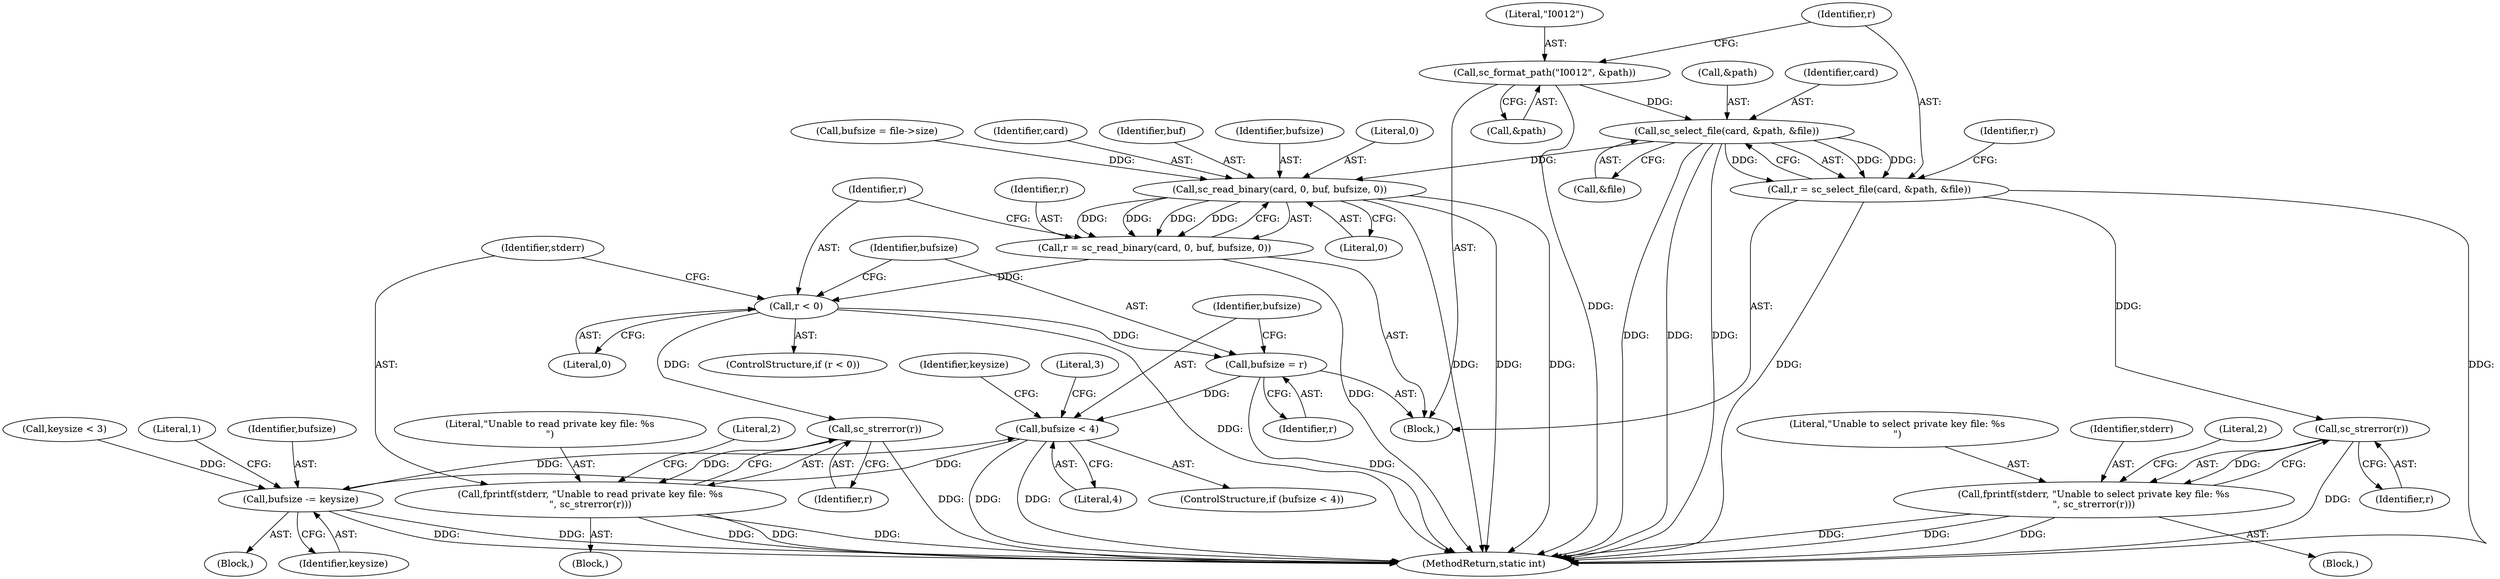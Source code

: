 digraph "0_OpenSC_360e95d45ac4123255a4c796db96337f332160ad#diff-d643a0fa169471dbf2912f4866dc49c5_8@pointer" {
"1000127" [label="(Call,sc_select_file(card, &path, &file))"];
"1000121" [label="(Call,sc_format_path(\"I0012\", &path))"];
"1000125" [label="(Call,r = sc_select_file(card, &path, &file))"];
"1000139" [label="(Call,sc_strerror(r))"];
"1000136" [label="(Call,fprintf(stderr, \"Unable to select private key file: %s\n\", sc_strerror(r)))"];
"1000169" [label="(Call,sc_read_binary(card, 0, buf, bufsize, 0))"];
"1000167" [label="(Call,r = sc_read_binary(card, 0, buf, bufsize, 0))"];
"1000176" [label="(Call,r < 0)"];
"1000183" [label="(Call,sc_strerror(r))"];
"1000180" [label="(Call,fprintf(stderr, \"Unable to read private key file: %s\n\", sc_strerror(r)))"];
"1000187" [label="(Call,bufsize = r)"];
"1000193" [label="(Call,bufsize < 4)"];
"1000230" [label="(Call,bufsize -= keysize)"];
"1000129" [label="(Call,&path)"];
"1000233" [label="(Literal,1)"];
"1000138" [label="(Literal,\"Unable to select private key file: %s\n\")"];
"1000174" [label="(Literal,0)"];
"1000140" [label="(Identifier,r)"];
"1000170" [label="(Identifier,card)"];
"1000175" [label="(ControlStructure,if (r < 0))"];
"1000135" [label="(Block,)"];
"1000126" [label="(Identifier,r)"];
"1000188" [label="(Identifier,bufsize)"];
"1000191" [label="(Block,)"];
"1000186" [label="(Literal,2)"];
"1000137" [label="(Identifier,stderr)"];
"1000139" [label="(Call,sc_strerror(r))"];
"1000131" [label="(Call,&file)"];
"1000231" [label="(Identifier,bufsize)"];
"1000199" [label="(Identifier,keysize)"];
"1000183" [label="(Call,sc_strerror(r))"];
"1000127" [label="(Call,sc_select_file(card, &path, &file))"];
"1000194" [label="(Identifier,bufsize)"];
"1000172" [label="(Identifier,buf)"];
"1000178" [label="(Literal,0)"];
"1000189" [label="(Identifier,r)"];
"1000197" [label="(Literal,3)"];
"1000249" [label="(MethodReturn,static int)"];
"1000121" [label="(Call,sc_format_path(\"I0012\", &path))"];
"1000173" [label="(Identifier,bufsize)"];
"1000169" [label="(Call,sc_read_binary(card, 0, buf, bufsize, 0))"];
"1000195" [label="(Literal,4)"];
"1000187" [label="(Call,bufsize = r)"];
"1000122" [label="(Literal,\"I0012\")"];
"1000167" [label="(Call,r = sc_read_binary(card, 0, buf, bufsize, 0))"];
"1000177" [label="(Identifier,r)"];
"1000182" [label="(Literal,\"Unable to read private key file: %s\n\")"];
"1000128" [label="(Identifier,card)"];
"1000102" [label="(Block,)"];
"1000168" [label="(Identifier,r)"];
"1000171" [label="(Literal,0)"];
"1000123" [label="(Call,&path)"];
"1000125" [label="(Call,r = sc_select_file(card, &path, &file))"];
"1000180" [label="(Call,fprintf(stderr, \"Unable to read private key file: %s\n\", sc_strerror(r)))"];
"1000193" [label="(Call,bufsize < 4)"];
"1000142" [label="(Literal,2)"];
"1000232" [label="(Identifier,keysize)"];
"1000230" [label="(Call,bufsize -= keysize)"];
"1000160" [label="(Call,bufsize = file->size)"];
"1000181" [label="(Identifier,stderr)"];
"1000192" [label="(ControlStructure,if (bufsize < 4))"];
"1000136" [label="(Call,fprintf(stderr, \"Unable to select private key file: %s\n\", sc_strerror(r)))"];
"1000179" [label="(Block,)"];
"1000176" [label="(Call,r < 0)"];
"1000215" [label="(Call,keysize < 3)"];
"1000184" [label="(Identifier,r)"];
"1000134" [label="(Identifier,r)"];
"1000127" -> "1000125"  [label="AST: "];
"1000127" -> "1000131"  [label="CFG: "];
"1000128" -> "1000127"  [label="AST: "];
"1000129" -> "1000127"  [label="AST: "];
"1000131" -> "1000127"  [label="AST: "];
"1000125" -> "1000127"  [label="CFG: "];
"1000127" -> "1000249"  [label="DDG: "];
"1000127" -> "1000249"  [label="DDG: "];
"1000127" -> "1000249"  [label="DDG: "];
"1000127" -> "1000125"  [label="DDG: "];
"1000127" -> "1000125"  [label="DDG: "];
"1000127" -> "1000125"  [label="DDG: "];
"1000121" -> "1000127"  [label="DDG: "];
"1000127" -> "1000169"  [label="DDG: "];
"1000121" -> "1000102"  [label="AST: "];
"1000121" -> "1000123"  [label="CFG: "];
"1000122" -> "1000121"  [label="AST: "];
"1000123" -> "1000121"  [label="AST: "];
"1000126" -> "1000121"  [label="CFG: "];
"1000121" -> "1000249"  [label="DDG: "];
"1000125" -> "1000102"  [label="AST: "];
"1000126" -> "1000125"  [label="AST: "];
"1000134" -> "1000125"  [label="CFG: "];
"1000125" -> "1000249"  [label="DDG: "];
"1000125" -> "1000249"  [label="DDG: "];
"1000125" -> "1000139"  [label="DDG: "];
"1000139" -> "1000136"  [label="AST: "];
"1000139" -> "1000140"  [label="CFG: "];
"1000140" -> "1000139"  [label="AST: "];
"1000136" -> "1000139"  [label="CFG: "];
"1000139" -> "1000249"  [label="DDG: "];
"1000139" -> "1000136"  [label="DDG: "];
"1000136" -> "1000135"  [label="AST: "];
"1000137" -> "1000136"  [label="AST: "];
"1000138" -> "1000136"  [label="AST: "];
"1000142" -> "1000136"  [label="CFG: "];
"1000136" -> "1000249"  [label="DDG: "];
"1000136" -> "1000249"  [label="DDG: "];
"1000136" -> "1000249"  [label="DDG: "];
"1000169" -> "1000167"  [label="AST: "];
"1000169" -> "1000174"  [label="CFG: "];
"1000170" -> "1000169"  [label="AST: "];
"1000171" -> "1000169"  [label="AST: "];
"1000172" -> "1000169"  [label="AST: "];
"1000173" -> "1000169"  [label="AST: "];
"1000174" -> "1000169"  [label="AST: "];
"1000167" -> "1000169"  [label="CFG: "];
"1000169" -> "1000249"  [label="DDG: "];
"1000169" -> "1000249"  [label="DDG: "];
"1000169" -> "1000249"  [label="DDG: "];
"1000169" -> "1000167"  [label="DDG: "];
"1000169" -> "1000167"  [label="DDG: "];
"1000169" -> "1000167"  [label="DDG: "];
"1000169" -> "1000167"  [label="DDG: "];
"1000160" -> "1000169"  [label="DDG: "];
"1000167" -> "1000102"  [label="AST: "];
"1000168" -> "1000167"  [label="AST: "];
"1000177" -> "1000167"  [label="CFG: "];
"1000167" -> "1000249"  [label="DDG: "];
"1000167" -> "1000176"  [label="DDG: "];
"1000176" -> "1000175"  [label="AST: "];
"1000176" -> "1000178"  [label="CFG: "];
"1000177" -> "1000176"  [label="AST: "];
"1000178" -> "1000176"  [label="AST: "];
"1000181" -> "1000176"  [label="CFG: "];
"1000188" -> "1000176"  [label="CFG: "];
"1000176" -> "1000249"  [label="DDG: "];
"1000176" -> "1000183"  [label="DDG: "];
"1000176" -> "1000187"  [label="DDG: "];
"1000183" -> "1000180"  [label="AST: "];
"1000183" -> "1000184"  [label="CFG: "];
"1000184" -> "1000183"  [label="AST: "];
"1000180" -> "1000183"  [label="CFG: "];
"1000183" -> "1000249"  [label="DDG: "];
"1000183" -> "1000180"  [label="DDG: "];
"1000180" -> "1000179"  [label="AST: "];
"1000181" -> "1000180"  [label="AST: "];
"1000182" -> "1000180"  [label="AST: "];
"1000186" -> "1000180"  [label="CFG: "];
"1000180" -> "1000249"  [label="DDG: "];
"1000180" -> "1000249"  [label="DDG: "];
"1000180" -> "1000249"  [label="DDG: "];
"1000187" -> "1000102"  [label="AST: "];
"1000187" -> "1000189"  [label="CFG: "];
"1000188" -> "1000187"  [label="AST: "];
"1000189" -> "1000187"  [label="AST: "];
"1000194" -> "1000187"  [label="CFG: "];
"1000187" -> "1000249"  [label="DDG: "];
"1000187" -> "1000193"  [label="DDG: "];
"1000193" -> "1000192"  [label="AST: "];
"1000193" -> "1000195"  [label="CFG: "];
"1000194" -> "1000193"  [label="AST: "];
"1000195" -> "1000193"  [label="AST: "];
"1000197" -> "1000193"  [label="CFG: "];
"1000199" -> "1000193"  [label="CFG: "];
"1000193" -> "1000249"  [label="DDG: "];
"1000193" -> "1000249"  [label="DDG: "];
"1000230" -> "1000193"  [label="DDG: "];
"1000193" -> "1000230"  [label="DDG: "];
"1000230" -> "1000191"  [label="AST: "];
"1000230" -> "1000232"  [label="CFG: "];
"1000231" -> "1000230"  [label="AST: "];
"1000232" -> "1000230"  [label="AST: "];
"1000233" -> "1000230"  [label="CFG: "];
"1000230" -> "1000249"  [label="DDG: "];
"1000230" -> "1000249"  [label="DDG: "];
"1000215" -> "1000230"  [label="DDG: "];
}
